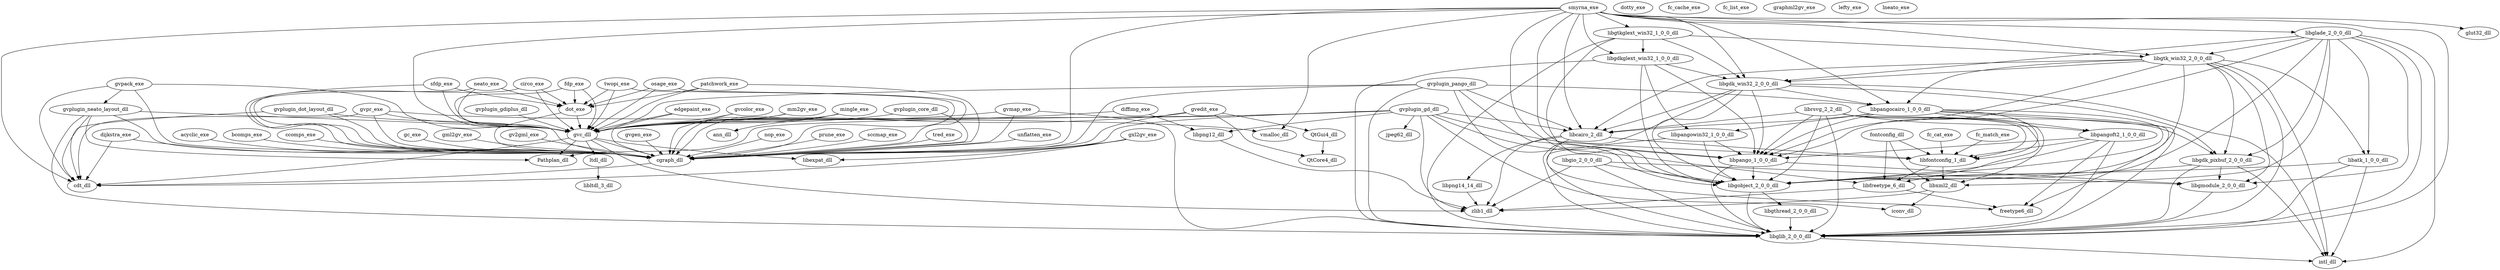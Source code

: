  digraph G {
	graph [splines=true overlap=false]
          cgraph_dll -> cdt_dll;
          fontconfig_dll -> libfontconfig_1_dll;
          fontconfig_dll -> libfreetype_6_dll;
          fontconfig_dll -> libxml2_dll;
          gvc_dll -> cdt_dll;
          gvc_dll -> cgraph_dll;
          gvc_dll -> libexpat_dll;
          gvc_dll -> ltdl_dll;
          gvc_dll -> Pathplan_dll;
          gvc_dll -> zlib1_dll;
          gvplugin_core_dll -> cgraph_dll;
          gvplugin_core_dll -> gvc_dll;
          gvplugin_dot_layout_dll -> cdt_dll;
          gvplugin_dot_layout_dll -> cgraph_dll;
          gvplugin_dot_layout_dll -> gvc_dll;
          gvplugin_gd_dll -> cgraph_dll;
          gvplugin_gd_dll -> gvc_dll;
          gvplugin_gd_dll -> iconv_dll;
          gvplugin_gd_dll -> jpeg62_dll;
          gvplugin_gd_dll -> libcairo_2_dll;
          gvplugin_gd_dll -> libfontconfig_1_dll;
          gvplugin_gd_dll -> libfreetype_6_dll;
          gvplugin_gd_dll -> libpng12_dll;
          gvplugin_gd_dll -> Pathplan_dll;
          gvplugin_gd_dll -> zlib1_dll;
          gvplugin_gdiplus_dll -> gvc_dll;
          gvplugin_neato_layout_dll -> cdt_dll;
          gvplugin_neato_layout_dll -> cgraph_dll;
          gvplugin_neato_layout_dll -> gvc_dll;
          gvplugin_neato_layout_dll -> libglib_2_0_0_dll;
          gvplugin_neato_layout_dll -> Pathplan_dll;
          gvplugin_pango_dll -> cgraph_dll;
          gvplugin_pango_dll -> gvc_dll;
          gvplugin_pango_dll -> libcairo_2_dll;
          gvplugin_pango_dll -> libglib_2_0_0_dll;
          gvplugin_pango_dll -> libgobject_2_0_0_dll;
          gvplugin_pango_dll -> libpango_1_0_0_dll;
          gvplugin_pango_dll -> libpangocairo_1_0_0_dll;
          libatk_1_0_0_dll -> intl_dll;
          libatk_1_0_0_dll -> libglib_2_0_0_dll;
          libatk_1_0_0_dll -> libgobject_2_0_0_dll;
          libcairo_2_dll -> freetype6_dll;
          libcairo_2_dll -> libfontconfig_1_dll;
          libcairo_2_dll -> libpng14_14_dll;
          libcairo_2_dll -> zlib1_dll;
          libfontconfig_1_dll -> libfreetype_6_dll;
          libfontconfig_1_dll -> libxml2_dll;
          libfreetype_6_dll -> freetype6_dll;
          libfreetype_6_dll -> zlib1_dll;
          libgdk_win32_2_0_0_dll -> intl_dll;
          libgdk_win32_2_0_0_dll -> libcairo_2_dll;
          libgdk_win32_2_0_0_dll -> libgdk_pixbuf_2_0_0_dll;
          libgdk_win32_2_0_0_dll -> libglib_2_0_0_dll;
          libgdk_win32_2_0_0_dll -> libgobject_2_0_0_dll;
          libgdk_win32_2_0_0_dll -> libpango_1_0_0_dll;
          libgdk_win32_2_0_0_dll -> libpangocairo_1_0_0_dll;
          libgdkglext_win32_1_0_0_dll -> libgdk_win32_2_0_0_dll;
          libgdkglext_win32_1_0_0_dll -> libglib_2_0_0_dll;
          libgdkglext_win32_1_0_0_dll -> libgobject_2_0_0_dll;
          libgdkglext_win32_1_0_0_dll -> libpango_1_0_0_dll;
          libgdkglext_win32_1_0_0_dll -> libpangowin32_1_0_0_dll;
          libgdk_pixbuf_2_0_0_dll -> intl_dll;
          libgdk_pixbuf_2_0_0_dll -> libglib_2_0_0_dll;
          libgdk_pixbuf_2_0_0_dll -> libgmodule_2_0_0_dll;
          libgdk_pixbuf_2_0_0_dll -> libgobject_2_0_0_dll;
          libgio_2_0_0_dll -> libglib_2_0_0_dll;
          libgio_2_0_0_dll -> libgmodule_2_0_0_dll;
          libgio_2_0_0_dll -> libgobject_2_0_0_dll;
          libgio_2_0_0_dll -> zlib1_dll;
          libglade_2_0_0_dll -> intl_dll;
          libglade_2_0_0_dll -> libatk_1_0_0_dll;
          libglade_2_0_0_dll -> libgdk_win32_2_0_0_dll;
          libglade_2_0_0_dll -> libgdk_pixbuf_2_0_0_dll;
          libglade_2_0_0_dll -> libglib_2_0_0_dll;
          libglade_2_0_0_dll -> libgmodule_2_0_0_dll;
          libglade_2_0_0_dll -> libgobject_2_0_0_dll;
          libglade_2_0_0_dll -> libgtk_win32_2_0_0_dll;
          libglade_2_0_0_dll -> libpango_1_0_0_dll;
          libglade_2_0_0_dll -> libxml2_dll;
          libglib_2_0_0_dll -> intl_dll;
          libgmodule_2_0_0_dll -> libglib_2_0_0_dll;
          libgobject_2_0_0_dll -> libglib_2_0_0_dll;
          libgobject_2_0_0_dll -> libgthread_2_0_0_dll;
          libgthread_2_0_0_dll -> libglib_2_0_0_dll;
          libgtk_win32_2_0_0_dll -> intl_dll;
          libgtk_win32_2_0_0_dll -> libatk_1_0_0_dll;
          libgtk_win32_2_0_0_dll -> libcairo_2_dll;
          libgtk_win32_2_0_0_dll -> libgdk_win32_2_0_0_dll;
          libgtk_win32_2_0_0_dll -> libgdk_pixbuf_2_0_0_dll;
          libgtk_win32_2_0_0_dll -> libglib_2_0_0_dll;
          libgtk_win32_2_0_0_dll -> libgmodule_2_0_0_dll;
          libgtk_win32_2_0_0_dll -> libgobject_2_0_0_dll;
          libgtk_win32_2_0_0_dll -> libpango_1_0_0_dll;
          libgtk_win32_2_0_0_dll -> libpangocairo_1_0_0_dll;
          libgtkglext_win32_1_0_0_dll -> libgdk_win32_2_0_0_dll;
          libgtkglext_win32_1_0_0_dll -> libgdkglext_win32_1_0_0_dll;
          libgtkglext_win32_1_0_0_dll -> libglib_2_0_0_dll;
          libgtkglext_win32_1_0_0_dll -> libgobject_2_0_0_dll;
          libgtkglext_win32_1_0_0_dll -> libgtk_win32_2_0_0_dll;
          libpango_1_0_0_dll -> libglib_2_0_0_dll;
          libpango_1_0_0_dll -> libgmodule_2_0_0_dll;
          libpango_1_0_0_dll -> libgobject_2_0_0_dll;
          libpangocairo_1_0_0_dll -> freetype6_dll;
          libpangocairo_1_0_0_dll -> libcairo_2_dll;
          libpangocairo_1_0_0_dll -> libfontconfig_1_dll;
          libpangocairo_1_0_0_dll -> libglib_2_0_0_dll;
          libpangocairo_1_0_0_dll -> libgobject_2_0_0_dll;
          libpangocairo_1_0_0_dll -> libpango_1_0_0_dll;
          libpangocairo_1_0_0_dll -> libpangoft2_1_0_0_dll;
          libpangocairo_1_0_0_dll -> libpangowin32_1_0_0_dll;
          libpangoft2_1_0_0_dll -> freetype6_dll;
          libpangoft2_1_0_0_dll -> libfontconfig_1_dll;
          libpangoft2_1_0_0_dll -> libglib_2_0_0_dll;
          libpangoft2_1_0_0_dll -> libgobject_2_0_0_dll;
          libpangoft2_1_0_0_dll -> libpango_1_0_0_dll;
          libpangowin32_1_0_0_dll -> libglib_2_0_0_dll;
          libpangowin32_1_0_0_dll -> libgobject_2_0_0_dll;
          libpangowin32_1_0_0_dll -> libpango_1_0_0_dll;
          libpng12_dll -> zlib1_dll;
          libpng14_14_dll -> zlib1_dll;
          librsvg_2_2_dll -> libcairo_2_dll;
          librsvg_2_2_dll -> libfontconfig_1_dll;
          librsvg_2_2_dll -> libfreetype_6_dll;
          librsvg_2_2_dll -> libgdk_pixbuf_2_0_0_dll;
          librsvg_2_2_dll -> libglib_2_0_0_dll;
          librsvg_2_2_dll -> libgobject_2_0_0_dll;
          librsvg_2_2_dll -> libpango_1_0_0_dll;
          librsvg_2_2_dll -> libpangoft2_1_0_0_dll;
          librsvg_2_2_dll -> libxml2_dll;
          libxml2_dll -> iconv_dll;
          libxml2_dll -> zlib1_dll;
          ltdl_dll -> libltdl_3_dll;
          QtGui4_dll -> QtCore4_dll;
          acyclic_exe -> cgraph_dll;
          bcomps_exe -> cgraph_dll;
          ccomps_exe -> cgraph_dll;
          circo_exe -> cgraph_dll;
          circo_exe -> gvc_dll;
          circo_exe -> dot_exe;
          diffimg_exe -> gvc_dll;
          diffimg_exe -> libpng12_dll;
          dijkstra_exe -> cdt_dll;
          dijkstra_exe -> cgraph_dll;
          dot_exe -> cgraph_dll;
          dot_exe -> gvc_dll;
dotty_exe
          edgepaint_exe -> cgraph_dll;
          edgepaint_exe -> gvc_dll;
fc_cache_exe
          fc_cat_exe -> libfontconfig_1_dll;
fc_list_exe
          fc_match_exe -> libfontconfig_1_dll;
          fdp_exe -> cgraph_dll;
          fdp_exe -> gvc_dll;
          fdp_exe -> dot_exe;
          gc_exe -> cgraph_dll;
          gml2gv_exe -> cgraph_dll;
graphml2gv_exe
          gv2gml_exe -> cgraph_dll;
          gvcolor_exe -> cgraph_dll;
          gvcolor_exe -> gvc_dll;
          gvedit_exe -> cgraph_dll;
          gvedit_exe -> gvc_dll;
          gvedit_exe -> QtCore4_dll;
          gvedit_exe -> QtGui4_dll;
          gvgen_exe -> cgraph_dll;
          gvmap_exe -> cgraph_dll;
          gvmap_exe -> gvc_dll;
          gvmap_exe -> libglib_2_0_0_dll;
          gvpack_exe -> cdt_dll;
          gvpack_exe -> cgraph_dll;
          gvpack_exe -> gvc_dll;
          gvpack_exe -> gvplugin_neato_layout_dll;
          gvpr_exe -> cdt_dll;
          gvpr_exe -> cgraph_dll;
          gvpr_exe -> gvc_dll;
          gvpr_exe -> vmalloc_dll;
          gxl2gv_exe -> cdt_dll;
          gxl2gv_exe -> cgraph_dll;
          gxl2gv_exe -> libexpat_dll;
lefty_exe
lneato_exe
          mingle_exe -> ann_dll;
          mingle_exe -> cgraph_dll;
          mingle_exe -> gvc_dll;
          mm2gv_exe -> cgraph_dll;
          mm2gv_exe -> gvc_dll;
          neato_exe -> cgraph_dll;
          neato_exe -> gvc_dll;
          neato_exe -> dot_exe;
          nop_exe -> cgraph_dll;
          osage_exe -> cgraph_dll;
          osage_exe -> gvc_dll;
          osage_exe -> dot_exe;
          patchwork_exe -> cgraph_dll;
          patchwork_exe -> gvc_dll;
          patchwork_exe -> dot_exe;
          prune_exe -> cgraph_dll;
          sccmap_exe -> cgraph_dll;
          sfdp_exe -> cgraph_dll;
          sfdp_exe -> gvc_dll;
          sfdp_exe -> dot_exe;
          smyrna_exe -> cdt_dll;
          smyrna_exe -> cgraph_dll;
          smyrna_exe -> glut32_dll;
          smyrna_exe -> gvc_dll;
          smyrna_exe -> libcairo_2_dll;
          smyrna_exe -> libgdk_win32_2_0_0_dll;
          smyrna_exe -> libgdkglext_win32_1_0_0_dll;
          smyrna_exe -> libglade_2_0_0_dll;
          smyrna_exe -> libglib_2_0_0_dll;
          smyrna_exe -> libgobject_2_0_0_dll;
          smyrna_exe -> libgtk_win32_2_0_0_dll;
          smyrna_exe -> libgtkglext_win32_1_0_0_dll;
          smyrna_exe -> libpango_1_0_0_dll;
          smyrna_exe -> libpangocairo_1_0_0_dll;
          smyrna_exe -> vmalloc_dll;
          tred_exe -> cgraph_dll;
          twopi_exe -> cgraph_dll;
          twopi_exe -> gvc_dll;
          twopi_exe -> dot_exe;
          unflatten_exe -> cgraph_dll;
}
